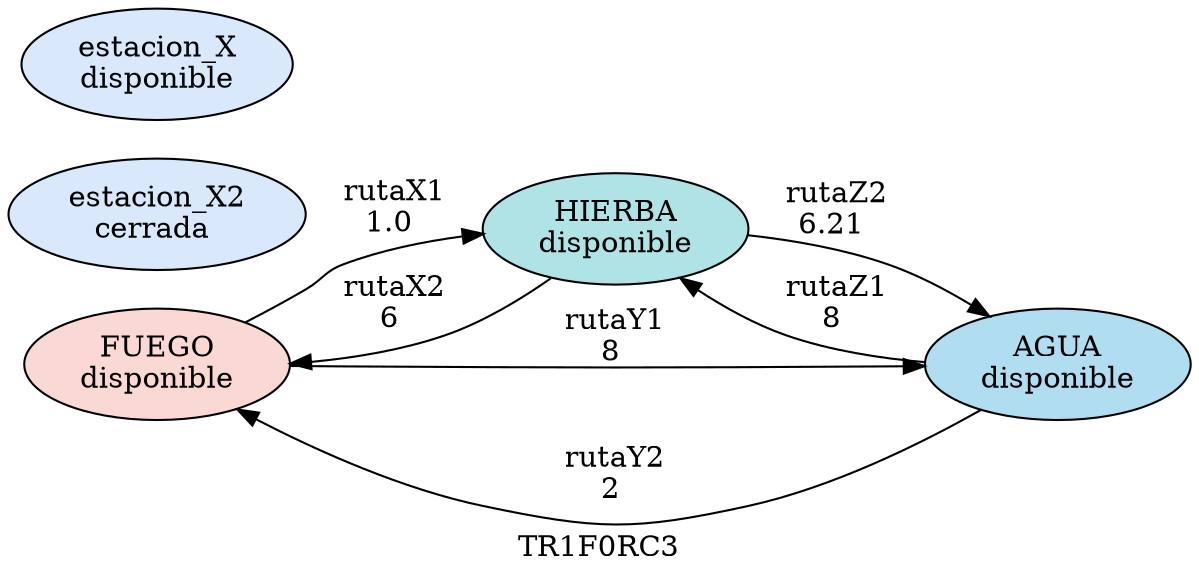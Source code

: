 digraph D {
rankdir= LR
FUEGO[label = "FUEGO
disponible"  style=filled fillcolor= "#fad9d5"]
HIERBA[label = "HIERBA
disponible"  style=filled fillcolor= "#b0e3e6"]
AGUA[label = "AGUA
disponible"  style=filled fillcolor= "#b1ddf0"]
estacion_X2[label = "estacion_X2
cerrada " style=filled fillcolor= "#dae8fc"]
estacion_X[label = "estacion_X
disponible"  style=filled fillcolor= "#dae8fc"]
FUEGO->HIERBA[label ="rutaX1
1.0 "]
HIERBA->FUEGO[label ="rutaX2
6 "]
HIERBA->AGUA[label ="rutaZ2
6.21 "]
AGUA->HIERBA[label ="rutaZ1
8 "]
AGUA->FUEGO[label ="rutaY2
2 "]
FUEGO->AGUA[label ="rutaY1
8 "]
label = "TR1F0RC3" ;}
